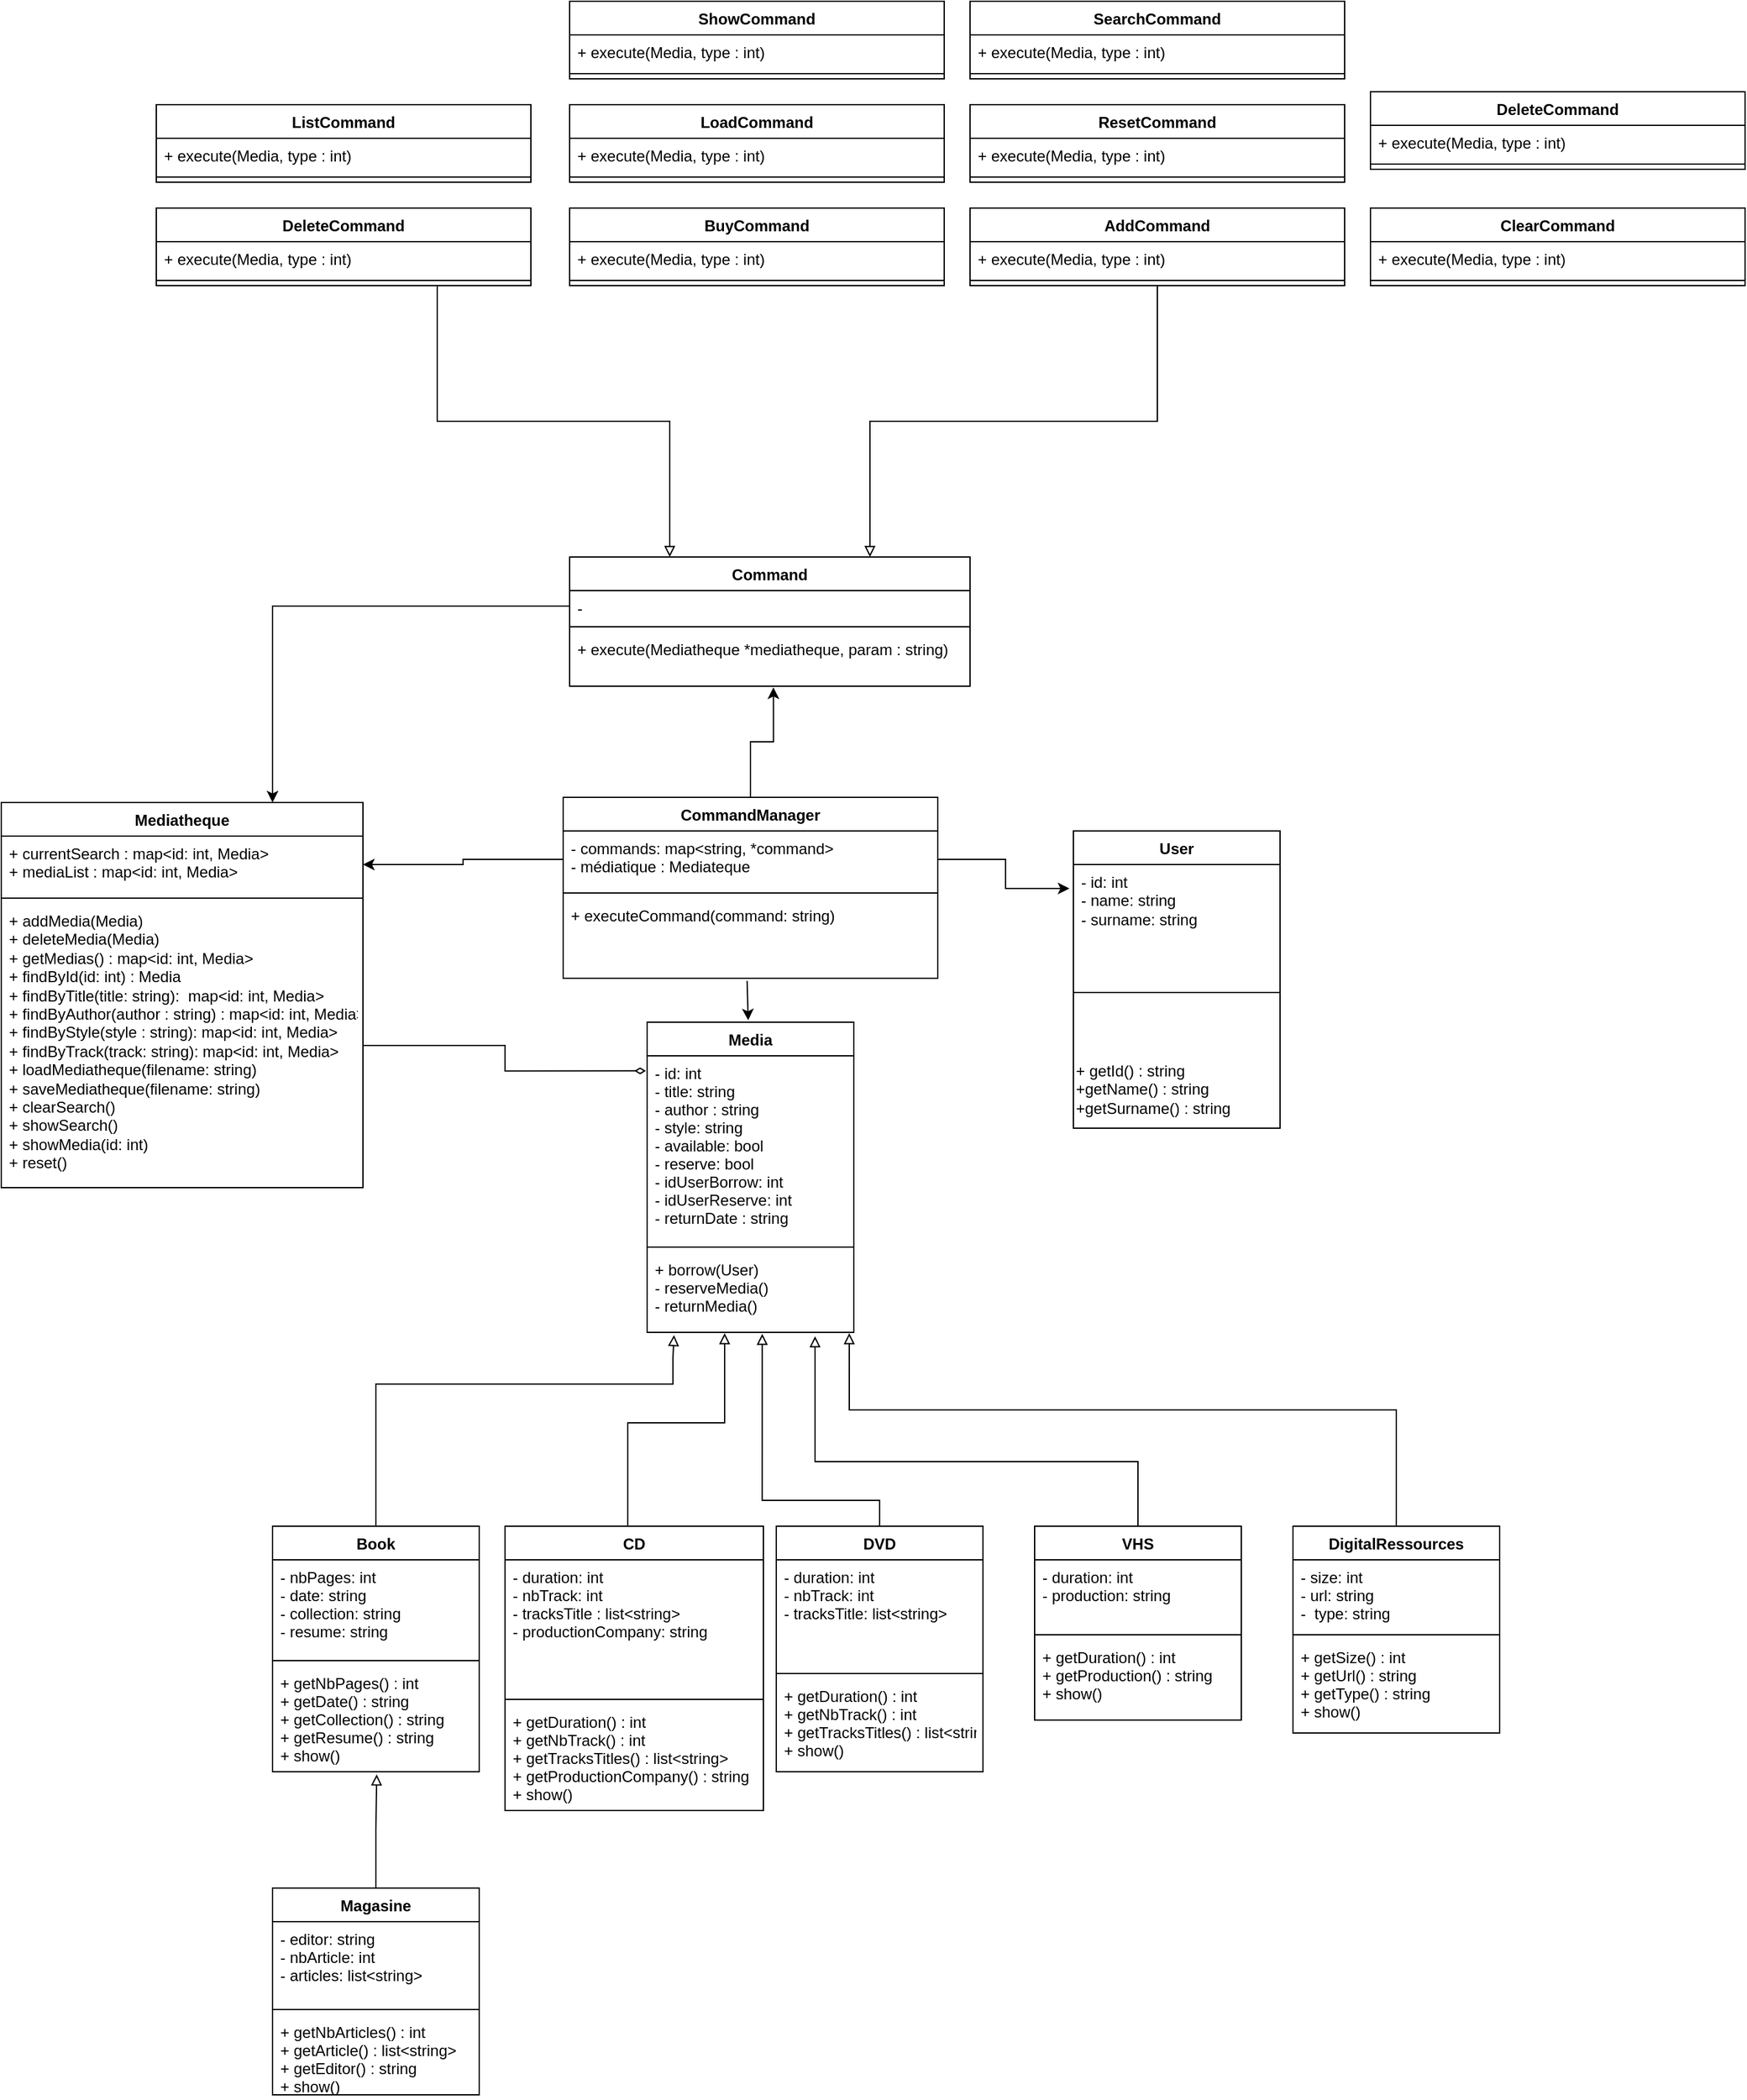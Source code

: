 <mxfile version="21.1.4" type="device" pages="2">
  <diagram name="UML" id="WBxY3FCirnX2FTF7sig9">
    <mxGraphModel dx="1287" dy="2033" grid="1" gridSize="10" guides="1" tooltips="1" connect="1" arrows="1" fold="1" page="1" pageScale="1" pageWidth="850" pageHeight="1100" math="0" shadow="0">
      <root>
        <mxCell id="0" />
        <mxCell id="1" parent="0" />
        <mxCell id="eaXdHkn9mM2KntsEZTCZ-1" value="Mediatheque&#xa;" style="swimlane;fontStyle=1;align=center;verticalAlign=top;childLayout=stackLayout;horizontal=1;startSize=26;horizontalStack=0;resizeParent=1;resizeParentMax=0;resizeLast=0;collapsible=1;marginBottom=0;" parent="1" vertex="1">
          <mxGeometry x="100" y="-240" width="280" height="298" as="geometry" />
        </mxCell>
        <mxCell id="eaXdHkn9mM2KntsEZTCZ-2" value="+ currentSearch : map&lt;id: int, Media&gt;&#xa;+ mediaList : map&lt;id: int, Media&gt;" style="text;strokeColor=none;fillColor=none;align=left;verticalAlign=top;spacingLeft=4;spacingRight=4;overflow=hidden;rotatable=0;points=[[0,0.5],[1,0.5]];portConstraint=eastwest;" parent="eaXdHkn9mM2KntsEZTCZ-1" vertex="1">
          <mxGeometry y="26" width="280" height="44" as="geometry" />
        </mxCell>
        <mxCell id="eaXdHkn9mM2KntsEZTCZ-3" value="" style="line;strokeWidth=1;fillColor=none;align=left;verticalAlign=middle;spacingTop=-1;spacingLeft=3;spacingRight=3;rotatable=0;labelPosition=right;points=[];portConstraint=eastwest;strokeColor=inherit;" parent="eaXdHkn9mM2KntsEZTCZ-1" vertex="1">
          <mxGeometry y="70" width="280" height="8" as="geometry" />
        </mxCell>
        <mxCell id="eaXdHkn9mM2KntsEZTCZ-4" value="+ addMedia(Media)&lt;br&gt;+ deleteMedia(Media)&lt;br&gt;+ getMedias() : map&amp;lt;id: int, Media&amp;gt;&lt;br&gt;+ findById(id: int) : Media&lt;br style=&quot;border-color: var(--border-color);&quot;&gt;+ findByTitle(title: string):&amp;nbsp;&amp;nbsp;map&amp;lt;id: int, Media&amp;gt;&lt;br style=&quot;border-color: var(--border-color);&quot;&gt;+ findByAuthor(author : string) :&amp;nbsp;map&amp;lt;id: int, Media&amp;gt;&lt;br&gt;+ findByStyle(style : string): map&amp;lt;id: int, Media&amp;gt;&lt;br style=&quot;border-color: var(--border-color);&quot;&gt;+ findByTrack(track: string): map&amp;lt;id: int, Media&amp;gt;&lt;br&gt;+ loadMediatheque(filename: string)&lt;br&gt;+ saveMediatheque(filename: string)&lt;br&gt;+ clearSearch()&lt;br&gt;+ showSearch()&lt;br&gt;+ showMedia(id: int)&lt;br&gt;+ reset()" style="text;strokeColor=none;fillColor=none;align=left;verticalAlign=top;spacingLeft=4;spacingRight=4;overflow=hidden;rotatable=0;points=[[0,0.5],[1,0.5]];portConstraint=eastwest;html=1;" parent="eaXdHkn9mM2KntsEZTCZ-1" vertex="1">
          <mxGeometry y="78" width="280" height="220" as="geometry" />
        </mxCell>
        <mxCell id="E5txVdGqgXK_fpvdDBXg-41" style="edgeStyle=orthogonalEdgeStyle;rounded=0;orthogonalLoop=1;jettySize=auto;html=1;exitX=0.489;exitY=-0.006;exitDx=0;exitDy=0;entryX=0.491;entryY=1.032;entryDx=0;entryDy=0;entryPerimeter=0;endArrow=none;endFill=0;startArrow=classic;startFill=1;exitPerimeter=0;" parent="1" source="eaXdHkn9mM2KntsEZTCZ-5" target="E5txVdGqgXK_fpvdDBXg-29" edge="1">
          <mxGeometry relative="1" as="geometry" />
        </mxCell>
        <mxCell id="eaXdHkn9mM2KntsEZTCZ-5" value="Media" style="swimlane;fontStyle=1;align=center;verticalAlign=top;childLayout=stackLayout;horizontal=1;startSize=26;horizontalStack=0;resizeParent=1;resizeParentMax=0;resizeLast=0;collapsible=1;marginBottom=0;" parent="1" vertex="1">
          <mxGeometry x="600" y="-70" width="160" height="240" as="geometry" />
        </mxCell>
        <mxCell id="eaXdHkn9mM2KntsEZTCZ-6" value="- id: int&#xa;- title: string&#xa;- author : string &#xa;- style: string&#xa;- available: bool&#xa;- reserve: bool&#xa;- idUserBorrow: int&#xa;- idUserReserve: int&#xa;- returnDate : string&#xa;" style="text;strokeColor=none;fillColor=none;align=left;verticalAlign=top;spacingLeft=4;spacingRight=4;overflow=hidden;rotatable=0;points=[[0,0.5],[1,0.5]];portConstraint=eastwest;" parent="eaXdHkn9mM2KntsEZTCZ-5" vertex="1">
          <mxGeometry y="26" width="160" height="144" as="geometry" />
        </mxCell>
        <mxCell id="eaXdHkn9mM2KntsEZTCZ-7" value="" style="line;strokeWidth=1;fillColor=none;align=left;verticalAlign=middle;spacingTop=-1;spacingLeft=3;spacingRight=3;rotatable=0;labelPosition=right;points=[];portConstraint=eastwest;strokeColor=inherit;" parent="eaXdHkn9mM2KntsEZTCZ-5" vertex="1">
          <mxGeometry y="170" width="160" height="8" as="geometry" />
        </mxCell>
        <mxCell id="eaXdHkn9mM2KntsEZTCZ-8" value="+ borrow(User)&#xa;- reserveMedia()&#xa;- returnMedia()" style="text;strokeColor=none;fillColor=none;align=left;verticalAlign=top;spacingLeft=4;spacingRight=4;overflow=hidden;rotatable=0;points=[[0,0.5],[1,0.5]];portConstraint=eastwest;" parent="eaXdHkn9mM2KntsEZTCZ-5" vertex="1">
          <mxGeometry y="178" width="160" height="62" as="geometry" />
        </mxCell>
        <mxCell id="E5txVdGqgXK_fpvdDBXg-31" style="edgeStyle=orthogonalEdgeStyle;rounded=0;orthogonalLoop=1;jettySize=auto;html=1;exitX=0.5;exitY=0;exitDx=0;exitDy=0;endArrow=block;endFill=0;entryX=0.13;entryY=1.034;entryDx=0;entryDy=0;entryPerimeter=0;" parent="1" source="eaXdHkn9mM2KntsEZTCZ-9" target="eaXdHkn9mM2KntsEZTCZ-8" edge="1">
          <mxGeometry relative="1" as="geometry">
            <mxPoint x="580" y="190" as="targetPoint" />
            <Array as="points">
              <mxPoint x="390" y="210" />
              <mxPoint x="620" y="210" />
              <mxPoint x="620" y="190" />
              <mxPoint x="621" y="190" />
            </Array>
          </mxGeometry>
        </mxCell>
        <mxCell id="eaXdHkn9mM2KntsEZTCZ-9" value="Book" style="swimlane;fontStyle=1;align=center;verticalAlign=top;childLayout=stackLayout;horizontal=1;startSize=26;horizontalStack=0;resizeParent=1;resizeParentMax=0;resizeLast=0;collapsible=1;marginBottom=0;" parent="1" vertex="1">
          <mxGeometry x="310" y="320" width="160" height="190" as="geometry" />
        </mxCell>
        <mxCell id="eaXdHkn9mM2KntsEZTCZ-10" value="- nbPages: int&#xa;- date: string&#xa;- collection: string&#xa;- resume: string" style="text;strokeColor=none;fillColor=none;align=left;verticalAlign=top;spacingLeft=4;spacingRight=4;overflow=hidden;rotatable=0;points=[[0,0.5],[1,0.5]];portConstraint=eastwest;" parent="eaXdHkn9mM2KntsEZTCZ-9" vertex="1">
          <mxGeometry y="26" width="160" height="74" as="geometry" />
        </mxCell>
        <mxCell id="eaXdHkn9mM2KntsEZTCZ-11" value="" style="line;strokeWidth=1;fillColor=none;align=left;verticalAlign=middle;spacingTop=-1;spacingLeft=3;spacingRight=3;rotatable=0;labelPosition=right;points=[];portConstraint=eastwest;strokeColor=inherit;" parent="eaXdHkn9mM2KntsEZTCZ-9" vertex="1">
          <mxGeometry y="100" width="160" height="8" as="geometry" />
        </mxCell>
        <mxCell id="eaXdHkn9mM2KntsEZTCZ-12" value="+ getNbPages() : int&#xa;+ getDate() : string&#xa;+ getCollection() : string&#xa;+ getResume() : string&#xa;+ show()" style="text;strokeColor=none;fillColor=none;align=left;verticalAlign=top;spacingLeft=4;spacingRight=4;overflow=hidden;rotatable=0;points=[[0,0.5],[1,0.5]];portConstraint=eastwest;" parent="eaXdHkn9mM2KntsEZTCZ-9" vertex="1">
          <mxGeometry y="108" width="160" height="82" as="geometry" />
        </mxCell>
        <mxCell id="E5txVdGqgXK_fpvdDBXg-32" style="edgeStyle=orthogonalEdgeStyle;rounded=0;orthogonalLoop=1;jettySize=auto;html=1;exitX=0.5;exitY=0;exitDx=0;exitDy=0;endArrow=block;endFill=0;entryX=0.369;entryY=1.01;entryDx=0;entryDy=0;entryPerimeter=0;" parent="1" source="E5txVdGqgXK_fpvdDBXg-1" target="eaXdHkn9mM2KntsEZTCZ-8" edge="1">
          <mxGeometry relative="1" as="geometry">
            <mxPoint x="660" y="190" as="targetPoint" />
            <Array as="points">
              <mxPoint x="585" y="240" />
              <mxPoint x="660" y="240" />
              <mxPoint x="660" y="171" />
            </Array>
          </mxGeometry>
        </mxCell>
        <mxCell id="E5txVdGqgXK_fpvdDBXg-1" value="CD" style="swimlane;fontStyle=1;align=center;verticalAlign=top;childLayout=stackLayout;horizontal=1;startSize=26;horizontalStack=0;resizeParent=1;resizeParentMax=0;resizeLast=0;collapsible=1;marginBottom=0;" parent="1" vertex="1">
          <mxGeometry x="490" y="320" width="200" height="220" as="geometry" />
        </mxCell>
        <mxCell id="E5txVdGqgXK_fpvdDBXg-2" value="- duration: int&#xa;- nbTrack: int&#xa;- tracksTitle : list&lt;string&gt;&#xa;- productionCompany: string" style="text;strokeColor=none;fillColor=none;align=left;verticalAlign=top;spacingLeft=4;spacingRight=4;overflow=hidden;rotatable=0;points=[[0,0.5],[1,0.5]];portConstraint=eastwest;" parent="E5txVdGqgXK_fpvdDBXg-1" vertex="1">
          <mxGeometry y="26" width="200" height="104" as="geometry" />
        </mxCell>
        <mxCell id="E5txVdGqgXK_fpvdDBXg-3" value="" style="line;strokeWidth=1;fillColor=none;align=left;verticalAlign=middle;spacingTop=-1;spacingLeft=3;spacingRight=3;rotatable=0;labelPosition=right;points=[];portConstraint=eastwest;strokeColor=inherit;" parent="E5txVdGqgXK_fpvdDBXg-1" vertex="1">
          <mxGeometry y="130" width="200" height="8" as="geometry" />
        </mxCell>
        <mxCell id="E5txVdGqgXK_fpvdDBXg-4" value="+ getDuration() : int&#xa;+ getNbTrack() : int&#xa;+ getTracksTitles() : list&lt;string&gt;&#xa;+ getProductionCompany() : string&#xa;+ show()" style="text;strokeColor=none;fillColor=none;align=left;verticalAlign=top;spacingLeft=4;spacingRight=4;overflow=hidden;rotatable=0;points=[[0,0.5],[1,0.5]];portConstraint=eastwest;" parent="E5txVdGqgXK_fpvdDBXg-1" vertex="1">
          <mxGeometry y="138" width="200" height="82" as="geometry" />
        </mxCell>
        <mxCell id="E5txVdGqgXK_fpvdDBXg-33" style="edgeStyle=orthogonalEdgeStyle;rounded=0;orthogonalLoop=1;jettySize=auto;html=1;exitX=0.5;exitY=0;exitDx=0;exitDy=0;endArrow=block;endFill=0;entryX=0.557;entryY=1.018;entryDx=0;entryDy=0;entryPerimeter=0;" parent="1" source="E5txVdGqgXK_fpvdDBXg-5" target="eaXdHkn9mM2KntsEZTCZ-8" edge="1">
          <mxGeometry relative="1" as="geometry">
            <mxPoint x="690" y="190" as="targetPoint" />
            <Array as="points">
              <mxPoint x="780" y="300" />
              <mxPoint x="689" y="300" />
            </Array>
          </mxGeometry>
        </mxCell>
        <mxCell id="E5txVdGqgXK_fpvdDBXg-5" value="DVD" style="swimlane;fontStyle=1;align=center;verticalAlign=top;childLayout=stackLayout;horizontal=1;startSize=26;horizontalStack=0;resizeParent=1;resizeParentMax=0;resizeLast=0;collapsible=1;marginBottom=0;" parent="1" vertex="1">
          <mxGeometry x="700" y="320" width="160" height="190" as="geometry" />
        </mxCell>
        <mxCell id="E5txVdGqgXK_fpvdDBXg-6" value="- duration: int&#xa;- nbTrack: int&#xa;- tracksTitle: list&lt;string&gt;" style="text;strokeColor=none;fillColor=none;align=left;verticalAlign=top;spacingLeft=4;spacingRight=4;overflow=hidden;rotatable=0;points=[[0,0.5],[1,0.5]];portConstraint=eastwest;" parent="E5txVdGqgXK_fpvdDBXg-5" vertex="1">
          <mxGeometry y="26" width="160" height="84" as="geometry" />
        </mxCell>
        <mxCell id="E5txVdGqgXK_fpvdDBXg-7" value="" style="line;strokeWidth=1;fillColor=none;align=left;verticalAlign=middle;spacingTop=-1;spacingLeft=3;spacingRight=3;rotatable=0;labelPosition=right;points=[];portConstraint=eastwest;strokeColor=inherit;" parent="E5txVdGqgXK_fpvdDBXg-5" vertex="1">
          <mxGeometry y="110" width="160" height="8" as="geometry" />
        </mxCell>
        <mxCell id="E5txVdGqgXK_fpvdDBXg-8" value="+ getDuration() : int&#xa;+ getNbTrack() : int&#xa;+ getTracksTitles() : list&lt;string&gt;&#xa;+ show()" style="text;strokeColor=none;fillColor=none;align=left;verticalAlign=top;spacingLeft=4;spacingRight=4;overflow=hidden;rotatable=0;points=[[0,0.5],[1,0.5]];portConstraint=eastwest;" parent="E5txVdGqgXK_fpvdDBXg-5" vertex="1">
          <mxGeometry y="118" width="160" height="72" as="geometry" />
        </mxCell>
        <mxCell id="E5txVdGqgXK_fpvdDBXg-34" style="edgeStyle=orthogonalEdgeStyle;rounded=0;orthogonalLoop=1;jettySize=auto;html=1;exitX=0.5;exitY=0;exitDx=0;exitDy=0;endArrow=block;endFill=0;" parent="1" source="E5txVdGqgXK_fpvdDBXg-9" edge="1">
          <mxGeometry relative="1" as="geometry">
            <mxPoint x="730" y="173" as="targetPoint" />
            <Array as="points">
              <mxPoint x="980" y="270" />
              <mxPoint x="730" y="270" />
            </Array>
          </mxGeometry>
        </mxCell>
        <mxCell id="E5txVdGqgXK_fpvdDBXg-9" value="VHS" style="swimlane;fontStyle=1;align=center;verticalAlign=top;childLayout=stackLayout;horizontal=1;startSize=26;horizontalStack=0;resizeParent=1;resizeParentMax=0;resizeLast=0;collapsible=1;marginBottom=0;" parent="1" vertex="1">
          <mxGeometry x="900" y="320" width="160" height="150" as="geometry" />
        </mxCell>
        <mxCell id="E5txVdGqgXK_fpvdDBXg-10" value="- duration: int&#xa;- production: string" style="text;strokeColor=none;fillColor=none;align=left;verticalAlign=top;spacingLeft=4;spacingRight=4;overflow=hidden;rotatable=0;points=[[0,0.5],[1,0.5]];portConstraint=eastwest;" parent="E5txVdGqgXK_fpvdDBXg-9" vertex="1">
          <mxGeometry y="26" width="160" height="54" as="geometry" />
        </mxCell>
        <mxCell id="E5txVdGqgXK_fpvdDBXg-11" value="" style="line;strokeWidth=1;fillColor=none;align=left;verticalAlign=middle;spacingTop=-1;spacingLeft=3;spacingRight=3;rotatable=0;labelPosition=right;points=[];portConstraint=eastwest;strokeColor=inherit;" parent="E5txVdGqgXK_fpvdDBXg-9" vertex="1">
          <mxGeometry y="80" width="160" height="8" as="geometry" />
        </mxCell>
        <mxCell id="E5txVdGqgXK_fpvdDBXg-12" value="+ getDuration() : int&#xa;+ getProduction() : string&#xa;+ show()" style="text;strokeColor=none;fillColor=none;align=left;verticalAlign=top;spacingLeft=4;spacingRight=4;overflow=hidden;rotatable=0;points=[[0,0.5],[1,0.5]];portConstraint=eastwest;" parent="E5txVdGqgXK_fpvdDBXg-9" vertex="1">
          <mxGeometry y="88" width="160" height="62" as="geometry" />
        </mxCell>
        <mxCell id="E5txVdGqgXK_fpvdDBXg-14" value="User" style="swimlane;fontStyle=1;align=center;verticalAlign=top;childLayout=stackLayout;horizontal=1;startSize=26;horizontalStack=0;resizeParent=1;resizeParentMax=0;resizeLast=0;collapsible=1;marginBottom=0;whiteSpace=wrap;html=1;" parent="1" vertex="1">
          <mxGeometry x="930" y="-218" width="160" height="230" as="geometry" />
        </mxCell>
        <mxCell id="E5txVdGqgXK_fpvdDBXg-15" value="- id: int&lt;br&gt;- name: string&lt;br&gt;- surname: string" style="text;strokeColor=none;fillColor=none;align=left;verticalAlign=top;spacingLeft=4;spacingRight=4;overflow=hidden;rotatable=0;points=[[0,0.5],[1,0.5]];portConstraint=eastwest;whiteSpace=wrap;html=1;" parent="E5txVdGqgXK_fpvdDBXg-14" vertex="1">
          <mxGeometry y="26" width="160" height="54" as="geometry" />
        </mxCell>
        <mxCell id="E5txVdGqgXK_fpvdDBXg-16" value="" style="line;strokeWidth=1;fillColor=none;align=left;verticalAlign=middle;spacingTop=-1;spacingLeft=3;spacingRight=3;rotatable=0;labelPosition=right;points=[];portConstraint=eastwest;strokeColor=inherit;" parent="E5txVdGqgXK_fpvdDBXg-14" vertex="1">
          <mxGeometry y="80" width="160" height="90" as="geometry" />
        </mxCell>
        <mxCell id="4zhoisvL00Eu_NAqPfRQ-26" value="+ getId() : string&lt;br&gt;+getName() : string&lt;br&gt;&lt;div style=&quot;&quot;&gt;+getSurname() : string&lt;/div&gt;" style="text;html=1;align=left;verticalAlign=middle;resizable=0;points=[];autosize=1;strokeColor=none;fillColor=none;" vertex="1" parent="E5txVdGqgXK_fpvdDBXg-14">
          <mxGeometry y="170" width="160" height="60" as="geometry" />
        </mxCell>
        <mxCell id="E5txVdGqgXK_fpvdDBXg-36" style="edgeStyle=orthogonalEdgeStyle;rounded=0;orthogonalLoop=1;jettySize=auto;html=1;exitX=0.5;exitY=0;exitDx=0;exitDy=0;entryX=0.504;entryY=1.025;entryDx=0;entryDy=0;entryPerimeter=0;endArrow=block;endFill=0;" parent="1" source="E5txVdGqgXK_fpvdDBXg-18" target="eaXdHkn9mM2KntsEZTCZ-12" edge="1">
          <mxGeometry relative="1" as="geometry">
            <Array as="points">
              <mxPoint x="390" y="555" />
              <mxPoint x="391" y="555" />
            </Array>
          </mxGeometry>
        </mxCell>
        <mxCell id="E5txVdGqgXK_fpvdDBXg-18" value="Magasine" style="swimlane;fontStyle=1;align=center;verticalAlign=top;childLayout=stackLayout;horizontal=1;startSize=26;horizontalStack=0;resizeParent=1;resizeParentMax=0;resizeLast=0;collapsible=1;marginBottom=0;" parent="1" vertex="1">
          <mxGeometry x="310" y="600" width="160" height="160" as="geometry" />
        </mxCell>
        <mxCell id="E5txVdGqgXK_fpvdDBXg-19" value="- editor: string&#xa;- nbArticle: int&#xa;- articles: list&lt;string&gt;" style="text;strokeColor=none;fillColor=none;align=left;verticalAlign=top;spacingLeft=4;spacingRight=4;overflow=hidden;rotatable=0;points=[[0,0.5],[1,0.5]];portConstraint=eastwest;" parent="E5txVdGqgXK_fpvdDBXg-18" vertex="1">
          <mxGeometry y="26" width="160" height="64" as="geometry" />
        </mxCell>
        <mxCell id="E5txVdGqgXK_fpvdDBXg-20" value="" style="line;strokeWidth=1;fillColor=none;align=left;verticalAlign=middle;spacingTop=-1;spacingLeft=3;spacingRight=3;rotatable=0;labelPosition=right;points=[];portConstraint=eastwest;strokeColor=inherit;" parent="E5txVdGqgXK_fpvdDBXg-18" vertex="1">
          <mxGeometry y="90" width="160" height="8" as="geometry" />
        </mxCell>
        <mxCell id="E5txVdGqgXK_fpvdDBXg-21" value="+ getNbArticles() : int&#xa;+ getArticle() : list&lt;string&gt;&#xa;+ getEditor() : string&#xa;+ show()" style="text;strokeColor=none;fillColor=none;align=left;verticalAlign=top;spacingLeft=4;spacingRight=4;overflow=hidden;rotatable=0;points=[[0,0.5],[1,0.5]];portConstraint=eastwest;" parent="E5txVdGqgXK_fpvdDBXg-18" vertex="1">
          <mxGeometry y="98" width="160" height="62" as="geometry" />
        </mxCell>
        <mxCell id="E5txVdGqgXK_fpvdDBXg-35" style="edgeStyle=orthogonalEdgeStyle;rounded=0;orthogonalLoop=1;jettySize=auto;html=1;exitX=0.5;exitY=0;exitDx=0;exitDy=0;endArrow=block;endFill=0;entryX=0.978;entryY=1.01;entryDx=0;entryDy=0;entryPerimeter=0;" parent="1" source="E5txVdGqgXK_fpvdDBXg-22" target="eaXdHkn9mM2KntsEZTCZ-8" edge="1">
          <mxGeometry relative="1" as="geometry">
            <mxPoint x="760" y="190" as="targetPoint" />
            <Array as="points">
              <mxPoint x="1180" y="230" />
              <mxPoint x="756" y="230" />
            </Array>
          </mxGeometry>
        </mxCell>
        <mxCell id="E5txVdGqgXK_fpvdDBXg-22" value="DigitalRessources" style="swimlane;fontStyle=1;align=center;verticalAlign=top;childLayout=stackLayout;horizontal=1;startSize=26;horizontalStack=0;resizeParent=1;resizeParentMax=0;resizeLast=0;collapsible=1;marginBottom=0;" parent="1" vertex="1">
          <mxGeometry x="1100" y="320" width="160" height="160" as="geometry" />
        </mxCell>
        <mxCell id="E5txVdGqgXK_fpvdDBXg-23" value="- size: int&#xa;- url: string&#xa;-  type: string" style="text;strokeColor=none;fillColor=none;align=left;verticalAlign=top;spacingLeft=4;spacingRight=4;overflow=hidden;rotatable=0;points=[[0,0.5],[1,0.5]];portConstraint=eastwest;" parent="E5txVdGqgXK_fpvdDBXg-22" vertex="1">
          <mxGeometry y="26" width="160" height="54" as="geometry" />
        </mxCell>
        <mxCell id="E5txVdGqgXK_fpvdDBXg-24" value="" style="line;strokeWidth=1;fillColor=none;align=left;verticalAlign=middle;spacingTop=-1;spacingLeft=3;spacingRight=3;rotatable=0;labelPosition=right;points=[];portConstraint=eastwest;strokeColor=inherit;" parent="E5txVdGqgXK_fpvdDBXg-22" vertex="1">
          <mxGeometry y="80" width="160" height="8" as="geometry" />
        </mxCell>
        <mxCell id="E5txVdGqgXK_fpvdDBXg-25" value="+ getSize() : int&#xa;+ getUrl() : string&#xa;+ getType() : string&#xa;+ show()" style="text;strokeColor=none;fillColor=none;align=left;verticalAlign=top;spacingLeft=4;spacingRight=4;overflow=hidden;rotatable=0;points=[[0,0.5],[1,0.5]];portConstraint=eastwest;" parent="E5txVdGqgXK_fpvdDBXg-22" vertex="1">
          <mxGeometry y="88" width="160" height="72" as="geometry" />
        </mxCell>
        <mxCell id="FqrZIkF2vm3C-NoKGwEJ-13" style="edgeStyle=orthogonalEdgeStyle;rounded=0;orthogonalLoop=1;jettySize=auto;html=1;exitX=0.5;exitY=0;exitDx=0;exitDy=0;entryX=0.509;entryY=1.022;entryDx=0;entryDy=0;entryPerimeter=0;" parent="1" source="E5txVdGqgXK_fpvdDBXg-26" target="41mwbAzcAF_dP1ctGWCu-5" edge="1">
          <mxGeometry relative="1" as="geometry">
            <mxPoint x="680" y="-328" as="targetPoint" />
          </mxGeometry>
        </mxCell>
        <mxCell id="E5txVdGqgXK_fpvdDBXg-26" value="CommandManager" style="swimlane;fontStyle=1;align=center;verticalAlign=top;childLayout=stackLayout;horizontal=1;startSize=26;horizontalStack=0;resizeParent=1;resizeParentMax=0;resizeLast=0;collapsible=1;marginBottom=0;whiteSpace=wrap;html=1;" parent="1" vertex="1">
          <mxGeometry x="535" y="-244" width="290" height="140" as="geometry" />
        </mxCell>
        <mxCell id="E5txVdGqgXK_fpvdDBXg-27" value="- commands: map&amp;lt;string, *command&amp;gt;&lt;br&gt;- médiatique : Mediateque" style="text;strokeColor=none;fillColor=none;align=left;verticalAlign=top;spacingLeft=4;spacingRight=4;overflow=hidden;rotatable=0;points=[[0,0.5],[1,0.5]];portConstraint=eastwest;whiteSpace=wrap;html=1;" parent="E5txVdGqgXK_fpvdDBXg-26" vertex="1">
          <mxGeometry y="26" width="290" height="44" as="geometry" />
        </mxCell>
        <mxCell id="E5txVdGqgXK_fpvdDBXg-28" value="" style="line;strokeWidth=1;fillColor=none;align=left;verticalAlign=middle;spacingTop=-1;spacingLeft=3;spacingRight=3;rotatable=0;labelPosition=right;points=[];portConstraint=eastwest;strokeColor=inherit;" parent="E5txVdGqgXK_fpvdDBXg-26" vertex="1">
          <mxGeometry y="70" width="290" height="8" as="geometry" />
        </mxCell>
        <mxCell id="E5txVdGqgXK_fpvdDBXg-29" value="+ executeCommand(command: string)" style="text;strokeColor=none;fillColor=none;align=left;verticalAlign=top;spacingLeft=4;spacingRight=4;overflow=hidden;rotatable=0;points=[[0,0.5],[1,0.5]];portConstraint=eastwest;whiteSpace=wrap;html=1;" parent="E5txVdGqgXK_fpvdDBXg-26" vertex="1">
          <mxGeometry y="78" width="290" height="62" as="geometry" />
        </mxCell>
        <mxCell id="E5txVdGqgXK_fpvdDBXg-37" style="edgeStyle=orthogonalEdgeStyle;rounded=0;orthogonalLoop=1;jettySize=auto;html=1;exitX=1;exitY=0.5;exitDx=0;exitDy=0;entryX=-0.006;entryY=0.157;entryDx=0;entryDy=0;entryPerimeter=0;startArrow=none;startFill=0;endArrow=diamondThin;endFill=0;" parent="1" source="eaXdHkn9mM2KntsEZTCZ-4" target="eaXdHkn9mM2KntsEZTCZ-5" edge="1">
          <mxGeometry relative="1" as="geometry" />
        </mxCell>
        <mxCell id="E5txVdGqgXK_fpvdDBXg-39" style="edgeStyle=orthogonalEdgeStyle;rounded=0;orthogonalLoop=1;jettySize=auto;html=1;exitX=0;exitY=0.5;exitDx=0;exitDy=0;entryX=1;entryY=0.5;entryDx=0;entryDy=0;" parent="1" source="E5txVdGqgXK_fpvdDBXg-27" target="eaXdHkn9mM2KntsEZTCZ-2" edge="1">
          <mxGeometry relative="1" as="geometry" />
        </mxCell>
        <mxCell id="E5txVdGqgXK_fpvdDBXg-40" style="edgeStyle=orthogonalEdgeStyle;rounded=0;orthogonalLoop=1;jettySize=auto;html=1;exitX=1;exitY=0.5;exitDx=0;exitDy=0;entryX=-0.019;entryY=0.343;entryDx=0;entryDy=0;entryPerimeter=0;" parent="1" source="E5txVdGqgXK_fpvdDBXg-27" target="E5txVdGqgXK_fpvdDBXg-15" edge="1">
          <mxGeometry relative="1" as="geometry" />
        </mxCell>
        <mxCell id="FqrZIkF2vm3C-NoKGwEJ-12" style="edgeStyle=orthogonalEdgeStyle;rounded=0;orthogonalLoop=1;jettySize=auto;html=1;exitX=0.75;exitY=1;exitDx=0;exitDy=0;entryX=0.25;entryY=0;entryDx=0;entryDy=0;endArrow=block;endFill=0;" parent="1" source="FqrZIkF2vm3C-NoKGwEJ-5" target="41mwbAzcAF_dP1ctGWCu-2" edge="1">
          <mxGeometry relative="1" as="geometry">
            <mxPoint x="607.5" y="-430" as="targetPoint" />
          </mxGeometry>
        </mxCell>
        <mxCell id="FqrZIkF2vm3C-NoKGwEJ-5" value="DeleteCommand" style="swimlane;fontStyle=1;align=center;verticalAlign=top;childLayout=stackLayout;horizontal=1;startSize=26;horizontalStack=0;resizeParent=1;resizeParentMax=0;resizeLast=0;collapsible=1;marginBottom=0;whiteSpace=wrap;html=1;" parent="1" vertex="1">
          <mxGeometry x="220" y="-700" width="290" height="60" as="geometry" />
        </mxCell>
        <mxCell id="FqrZIkF2vm3C-NoKGwEJ-6" value="+ execute(Media, type : int)" style="text;strokeColor=none;fillColor=none;align=left;verticalAlign=top;spacingLeft=4;spacingRight=4;overflow=hidden;rotatable=0;points=[[0,0.5],[1,0.5]];portConstraint=eastwest;whiteSpace=wrap;html=1;" parent="FqrZIkF2vm3C-NoKGwEJ-5" vertex="1">
          <mxGeometry y="26" width="290" height="26" as="geometry" />
        </mxCell>
        <mxCell id="FqrZIkF2vm3C-NoKGwEJ-7" value="" style="line;strokeWidth=1;fillColor=none;align=left;verticalAlign=middle;spacingTop=-1;spacingLeft=3;spacingRight=3;rotatable=0;labelPosition=right;points=[];portConstraint=eastwest;strokeColor=inherit;" parent="FqrZIkF2vm3C-NoKGwEJ-5" vertex="1">
          <mxGeometry y="52" width="290" height="8" as="geometry" />
        </mxCell>
        <mxCell id="FqrZIkF2vm3C-NoKGwEJ-11" style="edgeStyle=orthogonalEdgeStyle;rounded=0;orthogonalLoop=1;jettySize=auto;html=1;exitX=0.5;exitY=1;exitDx=0;exitDy=0;entryX=0.75;entryY=0;entryDx=0;entryDy=0;endArrow=block;endFill=0;" parent="1" source="FqrZIkF2vm3C-NoKGwEJ-8" target="41mwbAzcAF_dP1ctGWCu-2" edge="1">
          <mxGeometry relative="1" as="geometry">
            <mxPoint x="752.5" y="-430" as="targetPoint" />
          </mxGeometry>
        </mxCell>
        <mxCell id="FqrZIkF2vm3C-NoKGwEJ-8" value="AddCommand" style="swimlane;fontStyle=1;align=center;verticalAlign=top;childLayout=stackLayout;horizontal=1;startSize=26;horizontalStack=0;resizeParent=1;resizeParentMax=0;resizeLast=0;collapsible=1;marginBottom=0;whiteSpace=wrap;html=1;" parent="1" vertex="1">
          <mxGeometry x="850" y="-700" width="290" height="60" as="geometry" />
        </mxCell>
        <mxCell id="FqrZIkF2vm3C-NoKGwEJ-9" value="+ execute(Media, type : int)" style="text;strokeColor=none;fillColor=none;align=left;verticalAlign=top;spacingLeft=4;spacingRight=4;overflow=hidden;rotatable=0;points=[[0,0.5],[1,0.5]];portConstraint=eastwest;whiteSpace=wrap;html=1;" parent="FqrZIkF2vm3C-NoKGwEJ-8" vertex="1">
          <mxGeometry y="26" width="290" height="26" as="geometry" />
        </mxCell>
        <mxCell id="FqrZIkF2vm3C-NoKGwEJ-10" value="" style="line;strokeWidth=1;fillColor=none;align=left;verticalAlign=middle;spacingTop=-1;spacingLeft=3;spacingRight=3;rotatable=0;labelPosition=right;points=[];portConstraint=eastwest;strokeColor=inherit;" parent="FqrZIkF2vm3C-NoKGwEJ-8" vertex="1">
          <mxGeometry y="52" width="290" height="8" as="geometry" />
        </mxCell>
        <mxCell id="41mwbAzcAF_dP1ctGWCu-1" style="edgeStyle=orthogonalEdgeStyle;rounded=0;orthogonalLoop=1;jettySize=auto;html=1;exitX=0;exitY=0.5;exitDx=0;exitDy=0;entryX=0.75;entryY=0;entryDx=0;entryDy=0;" parent="1" source="41mwbAzcAF_dP1ctGWCu-3" target="eaXdHkn9mM2KntsEZTCZ-1" edge="1">
          <mxGeometry relative="1" as="geometry">
            <mxPoint x="535" y="-383" as="sourcePoint" />
          </mxGeometry>
        </mxCell>
        <mxCell id="41mwbAzcAF_dP1ctGWCu-2" value="Command" style="swimlane;fontStyle=1;align=center;verticalAlign=top;childLayout=stackLayout;horizontal=1;startSize=26;horizontalStack=0;resizeParent=1;resizeParentMax=0;resizeLast=0;collapsible=1;marginBottom=0;whiteSpace=wrap;html=1;" parent="1" vertex="1">
          <mxGeometry x="540" y="-430" width="310" height="100" as="geometry" />
        </mxCell>
        <mxCell id="41mwbAzcAF_dP1ctGWCu-3" value="-&amp;nbsp;" style="text;strokeColor=none;fillColor=none;align=left;verticalAlign=top;spacingLeft=4;spacingRight=4;overflow=hidden;rotatable=0;points=[[0,0.5],[1,0.5]];portConstraint=eastwest;whiteSpace=wrap;html=1;" parent="41mwbAzcAF_dP1ctGWCu-2" vertex="1">
          <mxGeometry y="26" width="310" height="24" as="geometry" />
        </mxCell>
        <mxCell id="41mwbAzcAF_dP1ctGWCu-4" value="" style="line;strokeWidth=1;fillColor=none;align=left;verticalAlign=middle;spacingTop=-1;spacingLeft=3;spacingRight=3;rotatable=0;labelPosition=right;points=[];portConstraint=eastwest;strokeColor=inherit;" parent="41mwbAzcAF_dP1ctGWCu-2" vertex="1">
          <mxGeometry y="50" width="310" height="8" as="geometry" />
        </mxCell>
        <mxCell id="41mwbAzcAF_dP1ctGWCu-5" value="+ execute(Mediatheque *mediatheque, param : string)&amp;nbsp;" style="text;strokeColor=none;fillColor=none;align=left;verticalAlign=top;spacingLeft=4;spacingRight=4;overflow=hidden;rotatable=0;points=[[0,0.5],[1,0.5]];portConstraint=eastwest;whiteSpace=wrap;html=1;" parent="41mwbAzcAF_dP1ctGWCu-2" vertex="1">
          <mxGeometry y="58" width="310" height="42" as="geometry" />
        </mxCell>
        <mxCell id="4zhoisvL00Eu_NAqPfRQ-1" value="BuyCommand" style="swimlane;fontStyle=1;align=center;verticalAlign=top;childLayout=stackLayout;horizontal=1;startSize=26;horizontalStack=0;resizeParent=1;resizeParentMax=0;resizeLast=0;collapsible=1;marginBottom=0;whiteSpace=wrap;html=1;" vertex="1" parent="1">
          <mxGeometry x="540" y="-700" width="290" height="60" as="geometry" />
        </mxCell>
        <mxCell id="4zhoisvL00Eu_NAqPfRQ-2" value="+ execute(Media, type : int)" style="text;strokeColor=none;fillColor=none;align=left;verticalAlign=top;spacingLeft=4;spacingRight=4;overflow=hidden;rotatable=0;points=[[0,0.5],[1,0.5]];portConstraint=eastwest;whiteSpace=wrap;html=1;" vertex="1" parent="4zhoisvL00Eu_NAqPfRQ-1">
          <mxGeometry y="26" width="290" height="26" as="geometry" />
        </mxCell>
        <mxCell id="4zhoisvL00Eu_NAqPfRQ-3" value="" style="line;strokeWidth=1;fillColor=none;align=left;verticalAlign=middle;spacingTop=-1;spacingLeft=3;spacingRight=3;rotatable=0;labelPosition=right;points=[];portConstraint=eastwest;strokeColor=inherit;" vertex="1" parent="4zhoisvL00Eu_NAqPfRQ-1">
          <mxGeometry y="52" width="290" height="8" as="geometry" />
        </mxCell>
        <mxCell id="4zhoisvL00Eu_NAqPfRQ-4" value="ClearCommand" style="swimlane;fontStyle=1;align=center;verticalAlign=top;childLayout=stackLayout;horizontal=1;startSize=26;horizontalStack=0;resizeParent=1;resizeParentMax=0;resizeLast=0;collapsible=1;marginBottom=0;whiteSpace=wrap;html=1;" vertex="1" parent="1">
          <mxGeometry x="1160" y="-700" width="290" height="60" as="geometry" />
        </mxCell>
        <mxCell id="4zhoisvL00Eu_NAqPfRQ-5" value="+ execute(Media, type : int)" style="text;strokeColor=none;fillColor=none;align=left;verticalAlign=top;spacingLeft=4;spacingRight=4;overflow=hidden;rotatable=0;points=[[0,0.5],[1,0.5]];portConstraint=eastwest;whiteSpace=wrap;html=1;" vertex="1" parent="4zhoisvL00Eu_NAqPfRQ-4">
          <mxGeometry y="26" width="290" height="26" as="geometry" />
        </mxCell>
        <mxCell id="4zhoisvL00Eu_NAqPfRQ-6" value="" style="line;strokeWidth=1;fillColor=none;align=left;verticalAlign=middle;spacingTop=-1;spacingLeft=3;spacingRight=3;rotatable=0;labelPosition=right;points=[];portConstraint=eastwest;strokeColor=inherit;" vertex="1" parent="4zhoisvL00Eu_NAqPfRQ-4">
          <mxGeometry y="52" width="290" height="8" as="geometry" />
        </mxCell>
        <mxCell id="4zhoisvL00Eu_NAqPfRQ-7" value="ListCommand" style="swimlane;fontStyle=1;align=center;verticalAlign=top;childLayout=stackLayout;horizontal=1;startSize=26;horizontalStack=0;resizeParent=1;resizeParentMax=0;resizeLast=0;collapsible=1;marginBottom=0;whiteSpace=wrap;html=1;" vertex="1" parent="1">
          <mxGeometry x="220" y="-780" width="290" height="60" as="geometry" />
        </mxCell>
        <mxCell id="4zhoisvL00Eu_NAqPfRQ-8" value="+ execute(Media, type : int)" style="text;strokeColor=none;fillColor=none;align=left;verticalAlign=top;spacingLeft=4;spacingRight=4;overflow=hidden;rotatable=0;points=[[0,0.5],[1,0.5]];portConstraint=eastwest;whiteSpace=wrap;html=1;" vertex="1" parent="4zhoisvL00Eu_NAqPfRQ-7">
          <mxGeometry y="26" width="290" height="26" as="geometry" />
        </mxCell>
        <mxCell id="4zhoisvL00Eu_NAqPfRQ-9" value="" style="line;strokeWidth=1;fillColor=none;align=left;verticalAlign=middle;spacingTop=-1;spacingLeft=3;spacingRight=3;rotatable=0;labelPosition=right;points=[];portConstraint=eastwest;strokeColor=inherit;" vertex="1" parent="4zhoisvL00Eu_NAqPfRQ-7">
          <mxGeometry y="52" width="290" height="8" as="geometry" />
        </mxCell>
        <mxCell id="4zhoisvL00Eu_NAqPfRQ-10" value="LoadCommand" style="swimlane;fontStyle=1;align=center;verticalAlign=top;childLayout=stackLayout;horizontal=1;startSize=26;horizontalStack=0;resizeParent=1;resizeParentMax=0;resizeLast=0;collapsible=1;marginBottom=0;whiteSpace=wrap;html=1;" vertex="1" parent="1">
          <mxGeometry x="540" y="-780" width="290" height="60" as="geometry" />
        </mxCell>
        <mxCell id="4zhoisvL00Eu_NAqPfRQ-11" value="+ execute(Media, type : int)" style="text;strokeColor=none;fillColor=none;align=left;verticalAlign=top;spacingLeft=4;spacingRight=4;overflow=hidden;rotatable=0;points=[[0,0.5],[1,0.5]];portConstraint=eastwest;whiteSpace=wrap;html=1;" vertex="1" parent="4zhoisvL00Eu_NAqPfRQ-10">
          <mxGeometry y="26" width="290" height="26" as="geometry" />
        </mxCell>
        <mxCell id="4zhoisvL00Eu_NAqPfRQ-12" value="" style="line;strokeWidth=1;fillColor=none;align=left;verticalAlign=middle;spacingTop=-1;spacingLeft=3;spacingRight=3;rotatable=0;labelPosition=right;points=[];portConstraint=eastwest;strokeColor=inherit;" vertex="1" parent="4zhoisvL00Eu_NAqPfRQ-10">
          <mxGeometry y="52" width="290" height="8" as="geometry" />
        </mxCell>
        <mxCell id="4zhoisvL00Eu_NAqPfRQ-13" value="ResetCommand" style="swimlane;fontStyle=1;align=center;verticalAlign=top;childLayout=stackLayout;horizontal=1;startSize=26;horizontalStack=0;resizeParent=1;resizeParentMax=0;resizeLast=0;collapsible=1;marginBottom=0;whiteSpace=wrap;html=1;" vertex="1" parent="1">
          <mxGeometry x="850" y="-780" width="290" height="60" as="geometry" />
        </mxCell>
        <mxCell id="4zhoisvL00Eu_NAqPfRQ-14" value="+ execute(Media, type : int)" style="text;strokeColor=none;fillColor=none;align=left;verticalAlign=top;spacingLeft=4;spacingRight=4;overflow=hidden;rotatable=0;points=[[0,0.5],[1,0.5]];portConstraint=eastwest;whiteSpace=wrap;html=1;" vertex="1" parent="4zhoisvL00Eu_NAqPfRQ-13">
          <mxGeometry y="26" width="290" height="26" as="geometry" />
        </mxCell>
        <mxCell id="4zhoisvL00Eu_NAqPfRQ-15" value="" style="line;strokeWidth=1;fillColor=none;align=left;verticalAlign=middle;spacingTop=-1;spacingLeft=3;spacingRight=3;rotatable=0;labelPosition=right;points=[];portConstraint=eastwest;strokeColor=inherit;" vertex="1" parent="4zhoisvL00Eu_NAqPfRQ-13">
          <mxGeometry y="52" width="290" height="8" as="geometry" />
        </mxCell>
        <mxCell id="4zhoisvL00Eu_NAqPfRQ-16" value="DeleteCommand" style="swimlane;fontStyle=1;align=center;verticalAlign=top;childLayout=stackLayout;horizontal=1;startSize=26;horizontalStack=0;resizeParent=1;resizeParentMax=0;resizeLast=0;collapsible=1;marginBottom=0;whiteSpace=wrap;html=1;" vertex="1" parent="1">
          <mxGeometry x="1160" y="-790" width="290" height="60" as="geometry" />
        </mxCell>
        <mxCell id="4zhoisvL00Eu_NAqPfRQ-17" value="+ execute(Media, type : int)" style="text;strokeColor=none;fillColor=none;align=left;verticalAlign=top;spacingLeft=4;spacingRight=4;overflow=hidden;rotatable=0;points=[[0,0.5],[1,0.5]];portConstraint=eastwest;whiteSpace=wrap;html=1;" vertex="1" parent="4zhoisvL00Eu_NAqPfRQ-16">
          <mxGeometry y="26" width="290" height="26" as="geometry" />
        </mxCell>
        <mxCell id="4zhoisvL00Eu_NAqPfRQ-18" value="" style="line;strokeWidth=1;fillColor=none;align=left;verticalAlign=middle;spacingTop=-1;spacingLeft=3;spacingRight=3;rotatable=0;labelPosition=right;points=[];portConstraint=eastwest;strokeColor=inherit;" vertex="1" parent="4zhoisvL00Eu_NAqPfRQ-16">
          <mxGeometry y="52" width="290" height="8" as="geometry" />
        </mxCell>
        <mxCell id="4zhoisvL00Eu_NAqPfRQ-19" value="SearchCommand" style="swimlane;fontStyle=1;align=center;verticalAlign=top;childLayout=stackLayout;horizontal=1;startSize=26;horizontalStack=0;resizeParent=1;resizeParentMax=0;resizeLast=0;collapsible=1;marginBottom=0;whiteSpace=wrap;html=1;" vertex="1" parent="1">
          <mxGeometry x="850" y="-860" width="290" height="60" as="geometry" />
        </mxCell>
        <mxCell id="4zhoisvL00Eu_NAqPfRQ-20" value="+ execute(Media, type : int)" style="text;strokeColor=none;fillColor=none;align=left;verticalAlign=top;spacingLeft=4;spacingRight=4;overflow=hidden;rotatable=0;points=[[0,0.5],[1,0.5]];portConstraint=eastwest;whiteSpace=wrap;html=1;" vertex="1" parent="4zhoisvL00Eu_NAqPfRQ-19">
          <mxGeometry y="26" width="290" height="26" as="geometry" />
        </mxCell>
        <mxCell id="4zhoisvL00Eu_NAqPfRQ-21" value="" style="line;strokeWidth=1;fillColor=none;align=left;verticalAlign=middle;spacingTop=-1;spacingLeft=3;spacingRight=3;rotatable=0;labelPosition=right;points=[];portConstraint=eastwest;strokeColor=inherit;" vertex="1" parent="4zhoisvL00Eu_NAqPfRQ-19">
          <mxGeometry y="52" width="290" height="8" as="geometry" />
        </mxCell>
        <mxCell id="4zhoisvL00Eu_NAqPfRQ-22" value="ShowCommand" style="swimlane;fontStyle=1;align=center;verticalAlign=top;childLayout=stackLayout;horizontal=1;startSize=26;horizontalStack=0;resizeParent=1;resizeParentMax=0;resizeLast=0;collapsible=1;marginBottom=0;whiteSpace=wrap;html=1;" vertex="1" parent="1">
          <mxGeometry x="540" y="-860" width="290" height="60" as="geometry" />
        </mxCell>
        <mxCell id="4zhoisvL00Eu_NAqPfRQ-23" value="+ execute(Media, type : int)" style="text;strokeColor=none;fillColor=none;align=left;verticalAlign=top;spacingLeft=4;spacingRight=4;overflow=hidden;rotatable=0;points=[[0,0.5],[1,0.5]];portConstraint=eastwest;whiteSpace=wrap;html=1;" vertex="1" parent="4zhoisvL00Eu_NAqPfRQ-22">
          <mxGeometry y="26" width="290" height="26" as="geometry" />
        </mxCell>
        <mxCell id="4zhoisvL00Eu_NAqPfRQ-24" value="" style="line;strokeWidth=1;fillColor=none;align=left;verticalAlign=middle;spacingTop=-1;spacingLeft=3;spacingRight=3;rotatable=0;labelPosition=right;points=[];portConstraint=eastwest;strokeColor=inherit;" vertex="1" parent="4zhoisvL00Eu_NAqPfRQ-22">
          <mxGeometry y="52" width="290" height="8" as="geometry" />
        </mxCell>
      </root>
    </mxGraphModel>
  </diagram>
  <diagram id="sFqWBsqlIpyydRRfN4qe" name="Flow">
    <mxGraphModel dx="1050" dy="549" grid="1" gridSize="10" guides="1" tooltips="1" connect="1" arrows="1" fold="1" page="1" pageScale="1" pageWidth="850" pageHeight="1100" math="0" shadow="0">
      <root>
        <mxCell id="0" />
        <mxCell id="1" parent="0" />
        <mxCell id="PiFlM9-1igm9MMIq6Jxr-1" value="" style="html=1;points=[];perimeter=orthogonalPerimeter;outlineConnect=0;targetShapes=umlLifeline;portConstraint=eastwest;newEdgeStyle={&quot;edgeStyle&quot;:&quot;elbowEdgeStyle&quot;,&quot;elbow&quot;:&quot;vertical&quot;,&quot;curved&quot;:0,&quot;rounded&quot;:0};" parent="1" vertex="1">
          <mxGeometry x="110" y="100" width="10" height="420" as="geometry" />
        </mxCell>
        <mxCell id="PiFlM9-1igm9MMIq6Jxr-2" value="" style="html=1;points=[];perimeter=orthogonalPerimeter;outlineConnect=0;targetShapes=umlLifeline;portConstraint=eastwest;newEdgeStyle={&quot;edgeStyle&quot;:&quot;elbowEdgeStyle&quot;,&quot;elbow&quot;:&quot;vertical&quot;,&quot;curved&quot;:0,&quot;rounded&quot;:0};" parent="1" vertex="1">
          <mxGeometry x="230" y="130" width="10" height="210" as="geometry" />
        </mxCell>
        <mxCell id="PiFlM9-1igm9MMIq6Jxr-3" value="commandManager" style="text;strokeColor=none;fillColor=none;align=left;verticalAlign=top;spacingLeft=4;spacingRight=4;overflow=hidden;rotatable=0;points=[[0,0.5],[1,0.5]];portConstraint=eastwest;whiteSpace=wrap;html=1;" parent="1" vertex="1">
          <mxGeometry x="55" y="60" width="120" height="26" as="geometry" />
        </mxCell>
        <mxCell id="PiFlM9-1igm9MMIq6Jxr-4" value="User" style="text;strokeColor=none;fillColor=none;align=left;verticalAlign=top;spacingLeft=4;spacingRight=4;overflow=hidden;rotatable=0;points=[[0,0.5],[1,0.5]];portConstraint=eastwest;whiteSpace=wrap;html=1;" parent="1" vertex="1">
          <mxGeometry x="220" y="60" width="50" height="26" as="geometry" />
        </mxCell>
        <mxCell id="PiFlM9-1igm9MMIq6Jxr-5" value="What is your name" style="endArrow=block;endFill=1;html=1;edgeStyle=orthogonalEdgeStyle;align=left;verticalAlign=top;rounded=0;" parent="1" edge="1">
          <mxGeometry x="-1" relative="1" as="geometry">
            <mxPoint x="120" y="150" as="sourcePoint" />
            <mxPoint x="230" y="150" as="targetPoint" />
          </mxGeometry>
        </mxCell>
        <mxCell id="PiFlM9-1igm9MMIq6Jxr-6" value="1" style="edgeLabel;resizable=0;html=1;align=left;verticalAlign=bottom;" parent="PiFlM9-1igm9MMIq6Jxr-5" connectable="0" vertex="1">
          <mxGeometry x="-1" relative="1" as="geometry" />
        </mxCell>
        <mxCell id="PiFlM9-1igm9MMIq6Jxr-8" value="" style="endArrow=block;endFill=1;html=1;edgeStyle=orthogonalEdgeStyle;align=left;verticalAlign=top;rounded=0;" parent="1" edge="1">
          <mxGeometry x="-1" relative="1" as="geometry">
            <mxPoint x="230" y="190" as="sourcePoint" />
            <mxPoint x="120" y="190" as="targetPoint" />
          </mxGeometry>
        </mxCell>
        <mxCell id="PiFlM9-1igm9MMIq6Jxr-10" value="William" style="edgeLabel;html=1;align=center;verticalAlign=middle;resizable=0;points=[];" parent="PiFlM9-1igm9MMIq6Jxr-8" vertex="1" connectable="0">
          <mxGeometry x="-0.214" relative="1" as="geometry">
            <mxPoint as="offset" />
          </mxGeometry>
        </mxCell>
        <mxCell id="PiFlM9-1igm9MMIq6Jxr-11" value="" style="html=1;points=[];perimeter=orthogonalPerimeter;outlineConnect=0;targetShapes=umlLifeline;portConstraint=eastwest;newEdgeStyle={&quot;edgeStyle&quot;:&quot;elbowEdgeStyle&quot;,&quot;elbow&quot;:&quot;vertical&quot;,&quot;curved&quot;:0,&quot;rounded&quot;:0};" parent="1" vertex="1">
          <mxGeometry x="330" y="350" width="10" height="40" as="geometry" />
        </mxCell>
        <mxCell id="PiFlM9-1igm9MMIq6Jxr-12" value="VHS" style="text;strokeColor=none;fillColor=none;align=left;verticalAlign=top;spacingLeft=4;spacingRight=4;overflow=hidden;rotatable=0;points=[[0,0.5],[1,0.5]];portConstraint=eastwest;whiteSpace=wrap;html=1;" parent="1" vertex="1">
          <mxGeometry x="320" y="60" width="80" height="26" as="geometry" />
        </mxCell>
        <mxCell id="PiFlM9-1igm9MMIq6Jxr-13" value="" style="endArrow=block;endFill=1;html=1;edgeStyle=orthogonalEdgeStyle;align=left;verticalAlign=top;rounded=0;" parent="1" target="PiFlM9-1igm9MMIq6Jxr-2" edge="1">
          <mxGeometry x="-1" relative="1" as="geometry">
            <mxPoint x="120" y="220" as="sourcePoint" />
            <mxPoint x="220" y="220" as="targetPoint" />
            <Array as="points">
              <mxPoint x="220" y="220" />
              <mxPoint x="220" y="220" />
            </Array>
          </mxGeometry>
        </mxCell>
        <mxCell id="PiFlM9-1igm9MMIq6Jxr-14" value="1" style="edgeLabel;resizable=0;html=1;align=left;verticalAlign=bottom;" parent="PiFlM9-1igm9MMIq6Jxr-13" connectable="0" vertex="1">
          <mxGeometry x="-1" relative="1" as="geometry" />
        </mxCell>
        <mxCell id="PiFlM9-1igm9MMIq6Jxr-15" value="Enter command" style="edgeLabel;html=1;align=center;verticalAlign=middle;resizable=0;points=[];" parent="PiFlM9-1igm9MMIq6Jxr-13" vertex="1" connectable="0">
          <mxGeometry x="-0.222" y="-1" relative="1" as="geometry">
            <mxPoint as="offset" />
          </mxGeometry>
        </mxCell>
        <mxCell id="PiFlM9-1igm9MMIq6Jxr-16" value="" style="endArrow=block;endFill=1;html=1;edgeStyle=orthogonalEdgeStyle;align=left;verticalAlign=top;rounded=0;exitX=0;exitY=0.923;exitDx=0;exitDy=0;exitPerimeter=0;" parent="1" source="PiFlM9-1igm9MMIq6Jxr-2" edge="1">
          <mxGeometry x="-1" relative="1" as="geometry">
            <mxPoint x="210" y="250" as="sourcePoint" />
            <mxPoint x="120" y="250" as="targetPoint" />
            <Array as="points">
              <mxPoint x="230" y="250" />
            </Array>
          </mxGeometry>
        </mxCell>
        <mxCell id="PiFlM9-1igm9MMIq6Jxr-18" value="Add VHS" style="edgeLabel;html=1;align=center;verticalAlign=middle;resizable=0;points=[];" parent="PiFlM9-1igm9MMIq6Jxr-16" vertex="1" connectable="0">
          <mxGeometry x="0.293" y="1" relative="1" as="geometry">
            <mxPoint as="offset" />
          </mxGeometry>
        </mxCell>
        <mxCell id="EsS_PASMRyysECIp9KTP-1" value="" style="endArrow=block;endFill=1;html=1;edgeStyle=orthogonalEdgeStyle;align=left;verticalAlign=top;rounded=0;" parent="1" edge="1">
          <mxGeometry x="-1" relative="1" as="geometry">
            <mxPoint x="120" y="280" as="sourcePoint" />
            <mxPoint x="230" y="280" as="targetPoint" />
            <Array as="points">
              <mxPoint x="220" y="280" />
              <mxPoint x="220" y="280" />
            </Array>
          </mxGeometry>
        </mxCell>
        <mxCell id="EsS_PASMRyysECIp9KTP-2" value="1" style="edgeLabel;resizable=0;html=1;align=left;verticalAlign=bottom;" parent="EsS_PASMRyysECIp9KTP-1" connectable="0" vertex="1">
          <mxGeometry x="-1" relative="1" as="geometry" />
        </mxCell>
        <mxCell id="EsS_PASMRyysECIp9KTP-3" value="Enter Title" style="edgeLabel;html=1;align=center;verticalAlign=middle;resizable=0;points=[];" parent="EsS_PASMRyysECIp9KTP-1" vertex="1" connectable="0">
          <mxGeometry x="-0.222" y="-1" relative="1" as="geometry">
            <mxPoint as="offset" />
          </mxGeometry>
        </mxCell>
        <mxCell id="hW4bP16-8LgyWJ5x9Rms-1" value="" style="endArrow=block;endFill=1;html=1;edgeStyle=orthogonalEdgeStyle;align=left;verticalAlign=top;rounded=0;" parent="1" edge="1">
          <mxGeometry x="-1" relative="1" as="geometry">
            <mxPoint x="230" y="300" as="sourcePoint" />
            <mxPoint x="120" y="300" as="targetPoint" />
            <Array as="points">
              <mxPoint x="230" y="300" />
            </Array>
          </mxGeometry>
        </mxCell>
        <mxCell id="hW4bP16-8LgyWJ5x9Rms-5" value="Livre de la jungle" style="edgeLabel;html=1;align=center;verticalAlign=middle;resizable=0;points=[];" parent="hW4bP16-8LgyWJ5x9Rms-1" vertex="1" connectable="0">
          <mxGeometry x="0.222" y="-1" relative="1" as="geometry">
            <mxPoint x="17" as="offset" />
          </mxGeometry>
        </mxCell>
        <mxCell id="hW4bP16-8LgyWJ5x9Rms-6" value="..." style="text;html=1;align=center;verticalAlign=middle;resizable=0;points=[];autosize=1;strokeColor=none;fillColor=none;" parent="1" vertex="1">
          <mxGeometry x="155" y="305" width="30" height="30" as="geometry" />
        </mxCell>
        <mxCell id="hW4bP16-8LgyWJ5x9Rms-7" value="name" style="endArrow=block;endFill=1;html=1;edgeStyle=orthogonalEdgeStyle;align=left;verticalAlign=top;rounded=0;" parent="1" target="uwcXxQogCCWGBYW4Gtzm-1" edge="1">
          <mxGeometry x="-1" relative="1" as="geometry">
            <mxPoint x="120" y="410" as="sourcePoint" />
            <mxPoint x="430" y="410" as="targetPoint" />
          </mxGeometry>
        </mxCell>
        <mxCell id="hW4bP16-8LgyWJ5x9Rms-8" value="1" style="edgeLabel;resizable=0;html=1;align=left;verticalAlign=bottom;" parent="hW4bP16-8LgyWJ5x9Rms-7" connectable="0" vertex="1">
          <mxGeometry x="-1" relative="1" as="geometry" />
        </mxCell>
        <mxCell id="hW4bP16-8LgyWJ5x9Rms-9" value="AddMedia(VHS)" style="edgeLabel;html=1;align=center;verticalAlign=middle;resizable=0;points=[];" parent="hW4bP16-8LgyWJ5x9Rms-7" vertex="1" connectable="0">
          <mxGeometry x="-0.288" relative="1" as="geometry">
            <mxPoint as="offset" />
          </mxGeometry>
        </mxCell>
        <mxCell id="uwcXxQogCCWGBYW4Gtzm-1" value="" style="html=1;points=[];perimeter=orthogonalPerimeter;outlineConnect=0;targetShapes=umlLifeline;portConstraint=eastwest;newEdgeStyle={&quot;edgeStyle&quot;:&quot;elbowEdgeStyle&quot;,&quot;elbow&quot;:&quot;vertical&quot;,&quot;curved&quot;:0,&quot;rounded&quot;:0};" parent="1" vertex="1">
          <mxGeometry x="425" y="370" width="10" height="80" as="geometry" />
        </mxCell>
        <mxCell id="uwcXxQogCCWGBYW4Gtzm-2" value="name" style="endArrow=block;endFill=1;html=1;edgeStyle=orthogonalEdgeStyle;align=left;verticalAlign=top;rounded=0;" parent="1" target="PiFlM9-1igm9MMIq6Jxr-11" edge="1">
          <mxGeometry x="-1" relative="1" as="geometry">
            <mxPoint x="120" y="370" as="sourcePoint" />
            <mxPoint x="280" y="370" as="targetPoint" />
          </mxGeometry>
        </mxCell>
        <mxCell id="uwcXxQogCCWGBYW4Gtzm-3" value="1" style="edgeLabel;resizable=0;html=1;align=left;verticalAlign=bottom;" parent="uwcXxQogCCWGBYW4Gtzm-2" connectable="0" vertex="1">
          <mxGeometry x="-1" relative="1" as="geometry" />
        </mxCell>
        <mxCell id="uwcXxQogCCWGBYW4Gtzm-4" value="new VHS(...)" style="edgeLabel;html=1;align=center;verticalAlign=middle;resizable=0;points=[];" parent="uwcXxQogCCWGBYW4Gtzm-2" vertex="1" connectable="0">
          <mxGeometry x="-0.202" y="-1" relative="1" as="geometry">
            <mxPoint as="offset" />
          </mxGeometry>
        </mxCell>
        <mxCell id="uwcXxQogCCWGBYW4Gtzm-5" value="Mediatheque" style="text;html=1;align=center;verticalAlign=middle;resizable=0;points=[];autosize=1;strokeColor=none;fillColor=none;" parent="1" vertex="1">
          <mxGeometry x="400" y="58" width="90" height="30" as="geometry" />
        </mxCell>
      </root>
    </mxGraphModel>
  </diagram>
</mxfile>